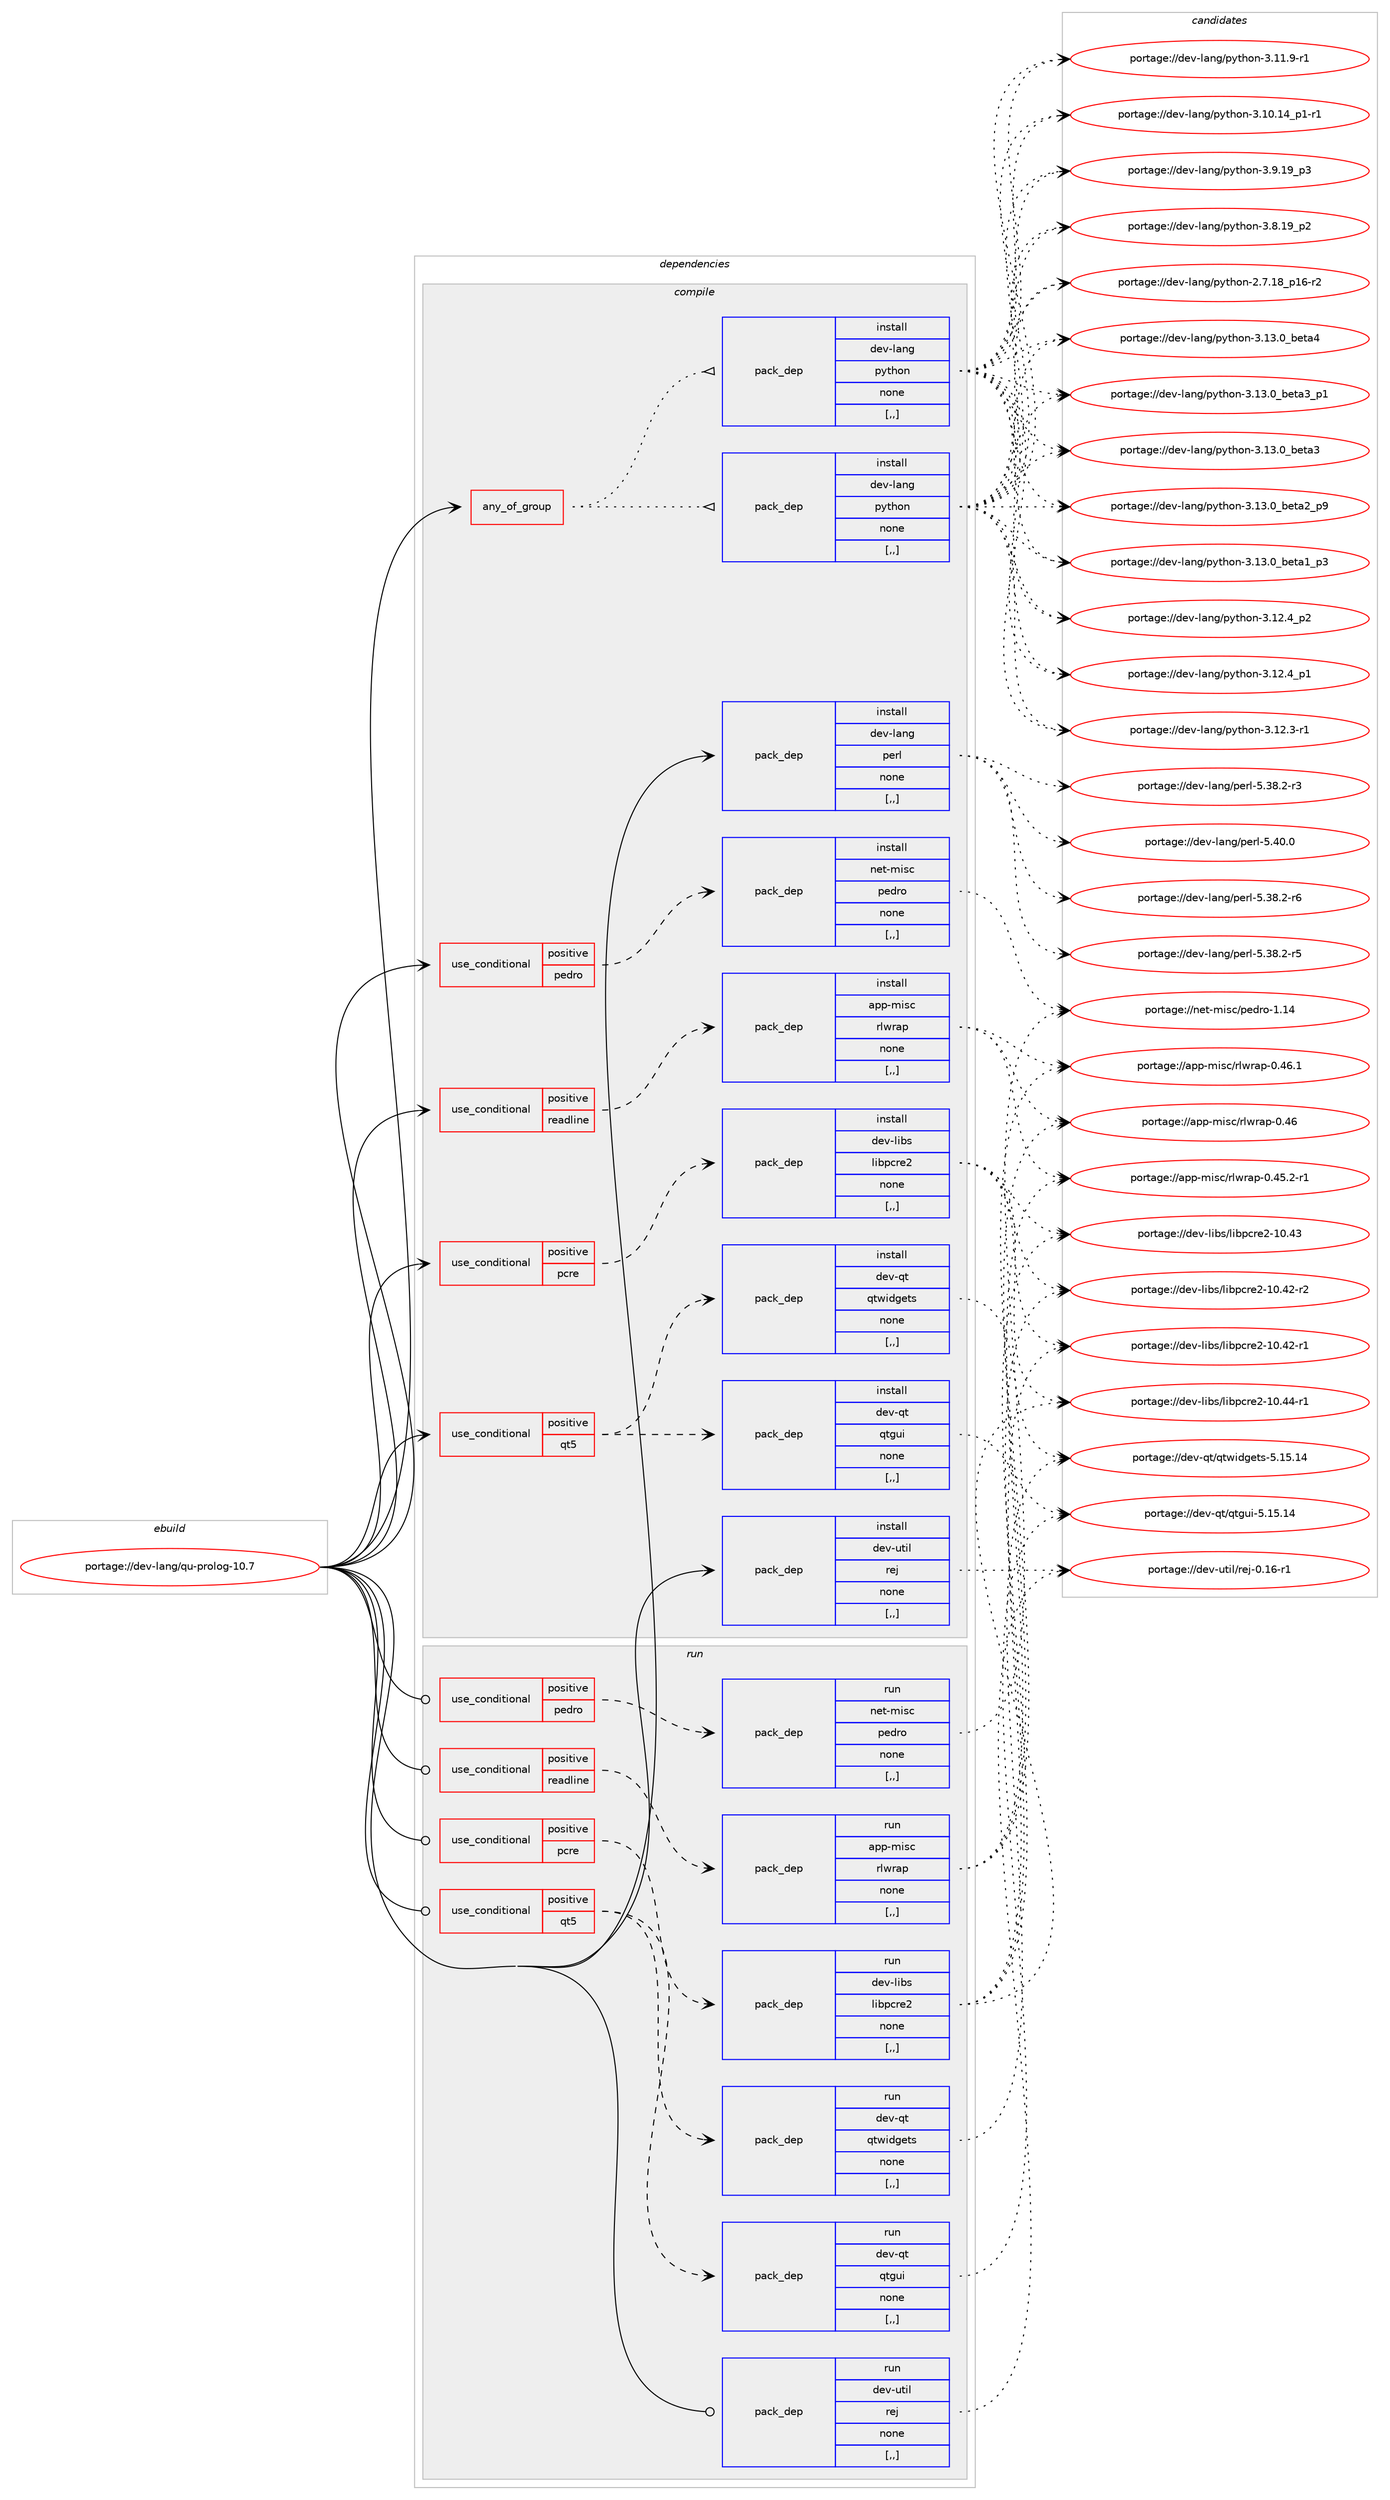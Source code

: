 digraph prolog {

# *************
# Graph options
# *************

newrank=true;
concentrate=true;
compound=true;
graph [rankdir=LR,fontname=Helvetica,fontsize=10,ranksep=1.5];#, ranksep=2.5, nodesep=0.2];
edge  [arrowhead=vee];
node  [fontname=Helvetica,fontsize=10];

# **********
# The ebuild
# **********

subgraph cluster_leftcol {
color=gray;
label=<<i>ebuild</i>>;
id [label="portage://dev-lang/qu-prolog-10.7", color=red, width=4, href="../dev-lang/qu-prolog-10.7.svg"];
}

# ****************
# The dependencies
# ****************

subgraph cluster_midcol {
color=gray;
label=<<i>dependencies</i>>;
subgraph cluster_compile {
fillcolor="#eeeeee";
style=filled;
label=<<i>compile</i>>;
subgraph any980 {
dependency102893 [label=<<TABLE BORDER="0" CELLBORDER="1" CELLSPACING="0" CELLPADDING="4"><TR><TD CELLPADDING="10">any_of_group</TD></TR></TABLE>>, shape=none, color=red];subgraph pack77532 {
dependency102894 [label=<<TABLE BORDER="0" CELLBORDER="1" CELLSPACING="0" CELLPADDING="4" WIDTH="220"><TR><TD ROWSPAN="6" CELLPADDING="30">pack_dep</TD></TR><TR><TD WIDTH="110">install</TD></TR><TR><TD>dev-lang</TD></TR><TR><TD>python</TD></TR><TR><TD>none</TD></TR><TR><TD>[,,]</TD></TR></TABLE>>, shape=none, color=blue];
}
dependency102893:e -> dependency102894:w [weight=20,style="dotted",arrowhead="oinv"];
subgraph pack77533 {
dependency102895 [label=<<TABLE BORDER="0" CELLBORDER="1" CELLSPACING="0" CELLPADDING="4" WIDTH="220"><TR><TD ROWSPAN="6" CELLPADDING="30">pack_dep</TD></TR><TR><TD WIDTH="110">install</TD></TR><TR><TD>dev-lang</TD></TR><TR><TD>python</TD></TR><TR><TD>none</TD></TR><TR><TD>[,,]</TD></TR></TABLE>>, shape=none, color=blue];
}
dependency102893:e -> dependency102895:w [weight=20,style="dotted",arrowhead="oinv"];
}
id:e -> dependency102893:w [weight=20,style="solid",arrowhead="vee"];
subgraph cond24259 {
dependency102896 [label=<<TABLE BORDER="0" CELLBORDER="1" CELLSPACING="0" CELLPADDING="4"><TR><TD ROWSPAN="3" CELLPADDING="10">use_conditional</TD></TR><TR><TD>positive</TD></TR><TR><TD>pcre</TD></TR></TABLE>>, shape=none, color=red];
subgraph pack77534 {
dependency102897 [label=<<TABLE BORDER="0" CELLBORDER="1" CELLSPACING="0" CELLPADDING="4" WIDTH="220"><TR><TD ROWSPAN="6" CELLPADDING="30">pack_dep</TD></TR><TR><TD WIDTH="110">install</TD></TR><TR><TD>dev-libs</TD></TR><TR><TD>libpcre2</TD></TR><TR><TD>none</TD></TR><TR><TD>[,,]</TD></TR></TABLE>>, shape=none, color=blue];
}
dependency102896:e -> dependency102897:w [weight=20,style="dashed",arrowhead="vee"];
}
id:e -> dependency102896:w [weight=20,style="solid",arrowhead="vee"];
subgraph cond24260 {
dependency102898 [label=<<TABLE BORDER="0" CELLBORDER="1" CELLSPACING="0" CELLPADDING="4"><TR><TD ROWSPAN="3" CELLPADDING="10">use_conditional</TD></TR><TR><TD>positive</TD></TR><TR><TD>pedro</TD></TR></TABLE>>, shape=none, color=red];
subgraph pack77535 {
dependency102899 [label=<<TABLE BORDER="0" CELLBORDER="1" CELLSPACING="0" CELLPADDING="4" WIDTH="220"><TR><TD ROWSPAN="6" CELLPADDING="30">pack_dep</TD></TR><TR><TD WIDTH="110">install</TD></TR><TR><TD>net-misc</TD></TR><TR><TD>pedro</TD></TR><TR><TD>none</TD></TR><TR><TD>[,,]</TD></TR></TABLE>>, shape=none, color=blue];
}
dependency102898:e -> dependency102899:w [weight=20,style="dashed",arrowhead="vee"];
}
id:e -> dependency102898:w [weight=20,style="solid",arrowhead="vee"];
subgraph cond24261 {
dependency102900 [label=<<TABLE BORDER="0" CELLBORDER="1" CELLSPACING="0" CELLPADDING="4"><TR><TD ROWSPAN="3" CELLPADDING="10">use_conditional</TD></TR><TR><TD>positive</TD></TR><TR><TD>qt5</TD></TR></TABLE>>, shape=none, color=red];
subgraph pack77536 {
dependency102901 [label=<<TABLE BORDER="0" CELLBORDER="1" CELLSPACING="0" CELLPADDING="4" WIDTH="220"><TR><TD ROWSPAN="6" CELLPADDING="30">pack_dep</TD></TR><TR><TD WIDTH="110">install</TD></TR><TR><TD>dev-qt</TD></TR><TR><TD>qtwidgets</TD></TR><TR><TD>none</TD></TR><TR><TD>[,,]</TD></TR></TABLE>>, shape=none, color=blue];
}
dependency102900:e -> dependency102901:w [weight=20,style="dashed",arrowhead="vee"];
subgraph pack77537 {
dependency102902 [label=<<TABLE BORDER="0" CELLBORDER="1" CELLSPACING="0" CELLPADDING="4" WIDTH="220"><TR><TD ROWSPAN="6" CELLPADDING="30">pack_dep</TD></TR><TR><TD WIDTH="110">install</TD></TR><TR><TD>dev-qt</TD></TR><TR><TD>qtgui</TD></TR><TR><TD>none</TD></TR><TR><TD>[,,]</TD></TR></TABLE>>, shape=none, color=blue];
}
dependency102900:e -> dependency102902:w [weight=20,style="dashed",arrowhead="vee"];
}
id:e -> dependency102900:w [weight=20,style="solid",arrowhead="vee"];
subgraph cond24262 {
dependency102903 [label=<<TABLE BORDER="0" CELLBORDER="1" CELLSPACING="0" CELLPADDING="4"><TR><TD ROWSPAN="3" CELLPADDING="10">use_conditional</TD></TR><TR><TD>positive</TD></TR><TR><TD>readline</TD></TR></TABLE>>, shape=none, color=red];
subgraph pack77538 {
dependency102904 [label=<<TABLE BORDER="0" CELLBORDER="1" CELLSPACING="0" CELLPADDING="4" WIDTH="220"><TR><TD ROWSPAN="6" CELLPADDING="30">pack_dep</TD></TR><TR><TD WIDTH="110">install</TD></TR><TR><TD>app-misc</TD></TR><TR><TD>rlwrap</TD></TR><TR><TD>none</TD></TR><TR><TD>[,,]</TD></TR></TABLE>>, shape=none, color=blue];
}
dependency102903:e -> dependency102904:w [weight=20,style="dashed",arrowhead="vee"];
}
id:e -> dependency102903:w [weight=20,style="solid",arrowhead="vee"];
subgraph pack77539 {
dependency102905 [label=<<TABLE BORDER="0" CELLBORDER="1" CELLSPACING="0" CELLPADDING="4" WIDTH="220"><TR><TD ROWSPAN="6" CELLPADDING="30">pack_dep</TD></TR><TR><TD WIDTH="110">install</TD></TR><TR><TD>dev-lang</TD></TR><TR><TD>perl</TD></TR><TR><TD>none</TD></TR><TR><TD>[,,]</TD></TR></TABLE>>, shape=none, color=blue];
}
id:e -> dependency102905:w [weight=20,style="solid",arrowhead="vee"];
subgraph pack77540 {
dependency102906 [label=<<TABLE BORDER="0" CELLBORDER="1" CELLSPACING="0" CELLPADDING="4" WIDTH="220"><TR><TD ROWSPAN="6" CELLPADDING="30">pack_dep</TD></TR><TR><TD WIDTH="110">install</TD></TR><TR><TD>dev-util</TD></TR><TR><TD>rej</TD></TR><TR><TD>none</TD></TR><TR><TD>[,,]</TD></TR></TABLE>>, shape=none, color=blue];
}
id:e -> dependency102906:w [weight=20,style="solid",arrowhead="vee"];
}
subgraph cluster_compileandrun {
fillcolor="#eeeeee";
style=filled;
label=<<i>compile and run</i>>;
}
subgraph cluster_run {
fillcolor="#eeeeee";
style=filled;
label=<<i>run</i>>;
subgraph cond24263 {
dependency102907 [label=<<TABLE BORDER="0" CELLBORDER="1" CELLSPACING="0" CELLPADDING="4"><TR><TD ROWSPAN="3" CELLPADDING="10">use_conditional</TD></TR><TR><TD>positive</TD></TR><TR><TD>pcre</TD></TR></TABLE>>, shape=none, color=red];
subgraph pack77541 {
dependency102908 [label=<<TABLE BORDER="0" CELLBORDER="1" CELLSPACING="0" CELLPADDING="4" WIDTH="220"><TR><TD ROWSPAN="6" CELLPADDING="30">pack_dep</TD></TR><TR><TD WIDTH="110">run</TD></TR><TR><TD>dev-libs</TD></TR><TR><TD>libpcre2</TD></TR><TR><TD>none</TD></TR><TR><TD>[,,]</TD></TR></TABLE>>, shape=none, color=blue];
}
dependency102907:e -> dependency102908:w [weight=20,style="dashed",arrowhead="vee"];
}
id:e -> dependency102907:w [weight=20,style="solid",arrowhead="odot"];
subgraph cond24264 {
dependency102909 [label=<<TABLE BORDER="0" CELLBORDER="1" CELLSPACING="0" CELLPADDING="4"><TR><TD ROWSPAN="3" CELLPADDING="10">use_conditional</TD></TR><TR><TD>positive</TD></TR><TR><TD>pedro</TD></TR></TABLE>>, shape=none, color=red];
subgraph pack77542 {
dependency102910 [label=<<TABLE BORDER="0" CELLBORDER="1" CELLSPACING="0" CELLPADDING="4" WIDTH="220"><TR><TD ROWSPAN="6" CELLPADDING="30">pack_dep</TD></TR><TR><TD WIDTH="110">run</TD></TR><TR><TD>net-misc</TD></TR><TR><TD>pedro</TD></TR><TR><TD>none</TD></TR><TR><TD>[,,]</TD></TR></TABLE>>, shape=none, color=blue];
}
dependency102909:e -> dependency102910:w [weight=20,style="dashed",arrowhead="vee"];
}
id:e -> dependency102909:w [weight=20,style="solid",arrowhead="odot"];
subgraph cond24265 {
dependency102911 [label=<<TABLE BORDER="0" CELLBORDER="1" CELLSPACING="0" CELLPADDING="4"><TR><TD ROWSPAN="3" CELLPADDING="10">use_conditional</TD></TR><TR><TD>positive</TD></TR><TR><TD>qt5</TD></TR></TABLE>>, shape=none, color=red];
subgraph pack77543 {
dependency102912 [label=<<TABLE BORDER="0" CELLBORDER="1" CELLSPACING="0" CELLPADDING="4" WIDTH="220"><TR><TD ROWSPAN="6" CELLPADDING="30">pack_dep</TD></TR><TR><TD WIDTH="110">run</TD></TR><TR><TD>dev-qt</TD></TR><TR><TD>qtwidgets</TD></TR><TR><TD>none</TD></TR><TR><TD>[,,]</TD></TR></TABLE>>, shape=none, color=blue];
}
dependency102911:e -> dependency102912:w [weight=20,style="dashed",arrowhead="vee"];
subgraph pack77544 {
dependency102913 [label=<<TABLE BORDER="0" CELLBORDER="1" CELLSPACING="0" CELLPADDING="4" WIDTH="220"><TR><TD ROWSPAN="6" CELLPADDING="30">pack_dep</TD></TR><TR><TD WIDTH="110">run</TD></TR><TR><TD>dev-qt</TD></TR><TR><TD>qtgui</TD></TR><TR><TD>none</TD></TR><TR><TD>[,,]</TD></TR></TABLE>>, shape=none, color=blue];
}
dependency102911:e -> dependency102913:w [weight=20,style="dashed",arrowhead="vee"];
}
id:e -> dependency102911:w [weight=20,style="solid",arrowhead="odot"];
subgraph cond24266 {
dependency102914 [label=<<TABLE BORDER="0" CELLBORDER="1" CELLSPACING="0" CELLPADDING="4"><TR><TD ROWSPAN="3" CELLPADDING="10">use_conditional</TD></TR><TR><TD>positive</TD></TR><TR><TD>readline</TD></TR></TABLE>>, shape=none, color=red];
subgraph pack77545 {
dependency102915 [label=<<TABLE BORDER="0" CELLBORDER="1" CELLSPACING="0" CELLPADDING="4" WIDTH="220"><TR><TD ROWSPAN="6" CELLPADDING="30">pack_dep</TD></TR><TR><TD WIDTH="110">run</TD></TR><TR><TD>app-misc</TD></TR><TR><TD>rlwrap</TD></TR><TR><TD>none</TD></TR><TR><TD>[,,]</TD></TR></TABLE>>, shape=none, color=blue];
}
dependency102914:e -> dependency102915:w [weight=20,style="dashed",arrowhead="vee"];
}
id:e -> dependency102914:w [weight=20,style="solid",arrowhead="odot"];
subgraph pack77546 {
dependency102916 [label=<<TABLE BORDER="0" CELLBORDER="1" CELLSPACING="0" CELLPADDING="4" WIDTH="220"><TR><TD ROWSPAN="6" CELLPADDING="30">pack_dep</TD></TR><TR><TD WIDTH="110">run</TD></TR><TR><TD>dev-util</TD></TR><TR><TD>rej</TD></TR><TR><TD>none</TD></TR><TR><TD>[,,]</TD></TR></TABLE>>, shape=none, color=blue];
}
id:e -> dependency102916:w [weight=20,style="solid",arrowhead="odot"];
}
}

# **************
# The candidates
# **************

subgraph cluster_choices {
rank=same;
color=gray;
label=<<i>candidates</i>>;

subgraph choice77532 {
color=black;
nodesep=1;
choice1001011184510897110103471121211161041111104551464951464895981011169752 [label="portage://dev-lang/python-3.13.0_beta4", color=red, width=4,href="../dev-lang/python-3.13.0_beta4.svg"];
choice10010111845108971101034711212111610411111045514649514648959810111697519511249 [label="portage://dev-lang/python-3.13.0_beta3_p1", color=red, width=4,href="../dev-lang/python-3.13.0_beta3_p1.svg"];
choice1001011184510897110103471121211161041111104551464951464895981011169751 [label="portage://dev-lang/python-3.13.0_beta3", color=red, width=4,href="../dev-lang/python-3.13.0_beta3.svg"];
choice10010111845108971101034711212111610411111045514649514648959810111697509511257 [label="portage://dev-lang/python-3.13.0_beta2_p9", color=red, width=4,href="../dev-lang/python-3.13.0_beta2_p9.svg"];
choice10010111845108971101034711212111610411111045514649514648959810111697499511251 [label="portage://dev-lang/python-3.13.0_beta1_p3", color=red, width=4,href="../dev-lang/python-3.13.0_beta1_p3.svg"];
choice100101118451089711010347112121116104111110455146495046529511250 [label="portage://dev-lang/python-3.12.4_p2", color=red, width=4,href="../dev-lang/python-3.12.4_p2.svg"];
choice100101118451089711010347112121116104111110455146495046529511249 [label="portage://dev-lang/python-3.12.4_p1", color=red, width=4,href="../dev-lang/python-3.12.4_p1.svg"];
choice100101118451089711010347112121116104111110455146495046514511449 [label="portage://dev-lang/python-3.12.3-r1", color=red, width=4,href="../dev-lang/python-3.12.3-r1.svg"];
choice100101118451089711010347112121116104111110455146494946574511449 [label="portage://dev-lang/python-3.11.9-r1", color=red, width=4,href="../dev-lang/python-3.11.9-r1.svg"];
choice100101118451089711010347112121116104111110455146494846495295112494511449 [label="portage://dev-lang/python-3.10.14_p1-r1", color=red, width=4,href="../dev-lang/python-3.10.14_p1-r1.svg"];
choice100101118451089711010347112121116104111110455146574649579511251 [label="portage://dev-lang/python-3.9.19_p3", color=red, width=4,href="../dev-lang/python-3.9.19_p3.svg"];
choice100101118451089711010347112121116104111110455146564649579511250 [label="portage://dev-lang/python-3.8.19_p2", color=red, width=4,href="../dev-lang/python-3.8.19_p2.svg"];
choice100101118451089711010347112121116104111110455046554649569511249544511450 [label="portage://dev-lang/python-2.7.18_p16-r2", color=red, width=4,href="../dev-lang/python-2.7.18_p16-r2.svg"];
dependency102894:e -> choice1001011184510897110103471121211161041111104551464951464895981011169752:w [style=dotted,weight="100"];
dependency102894:e -> choice10010111845108971101034711212111610411111045514649514648959810111697519511249:w [style=dotted,weight="100"];
dependency102894:e -> choice1001011184510897110103471121211161041111104551464951464895981011169751:w [style=dotted,weight="100"];
dependency102894:e -> choice10010111845108971101034711212111610411111045514649514648959810111697509511257:w [style=dotted,weight="100"];
dependency102894:e -> choice10010111845108971101034711212111610411111045514649514648959810111697499511251:w [style=dotted,weight="100"];
dependency102894:e -> choice100101118451089711010347112121116104111110455146495046529511250:w [style=dotted,weight="100"];
dependency102894:e -> choice100101118451089711010347112121116104111110455146495046529511249:w [style=dotted,weight="100"];
dependency102894:e -> choice100101118451089711010347112121116104111110455146495046514511449:w [style=dotted,weight="100"];
dependency102894:e -> choice100101118451089711010347112121116104111110455146494946574511449:w [style=dotted,weight="100"];
dependency102894:e -> choice100101118451089711010347112121116104111110455146494846495295112494511449:w [style=dotted,weight="100"];
dependency102894:e -> choice100101118451089711010347112121116104111110455146574649579511251:w [style=dotted,weight="100"];
dependency102894:e -> choice100101118451089711010347112121116104111110455146564649579511250:w [style=dotted,weight="100"];
dependency102894:e -> choice100101118451089711010347112121116104111110455046554649569511249544511450:w [style=dotted,weight="100"];
}
subgraph choice77533 {
color=black;
nodesep=1;
choice1001011184510897110103471121211161041111104551464951464895981011169752 [label="portage://dev-lang/python-3.13.0_beta4", color=red, width=4,href="../dev-lang/python-3.13.0_beta4.svg"];
choice10010111845108971101034711212111610411111045514649514648959810111697519511249 [label="portage://dev-lang/python-3.13.0_beta3_p1", color=red, width=4,href="../dev-lang/python-3.13.0_beta3_p1.svg"];
choice1001011184510897110103471121211161041111104551464951464895981011169751 [label="portage://dev-lang/python-3.13.0_beta3", color=red, width=4,href="../dev-lang/python-3.13.0_beta3.svg"];
choice10010111845108971101034711212111610411111045514649514648959810111697509511257 [label="portage://dev-lang/python-3.13.0_beta2_p9", color=red, width=4,href="../dev-lang/python-3.13.0_beta2_p9.svg"];
choice10010111845108971101034711212111610411111045514649514648959810111697499511251 [label="portage://dev-lang/python-3.13.0_beta1_p3", color=red, width=4,href="../dev-lang/python-3.13.0_beta1_p3.svg"];
choice100101118451089711010347112121116104111110455146495046529511250 [label="portage://dev-lang/python-3.12.4_p2", color=red, width=4,href="../dev-lang/python-3.12.4_p2.svg"];
choice100101118451089711010347112121116104111110455146495046529511249 [label="portage://dev-lang/python-3.12.4_p1", color=red, width=4,href="../dev-lang/python-3.12.4_p1.svg"];
choice100101118451089711010347112121116104111110455146495046514511449 [label="portage://dev-lang/python-3.12.3-r1", color=red, width=4,href="../dev-lang/python-3.12.3-r1.svg"];
choice100101118451089711010347112121116104111110455146494946574511449 [label="portage://dev-lang/python-3.11.9-r1", color=red, width=4,href="../dev-lang/python-3.11.9-r1.svg"];
choice100101118451089711010347112121116104111110455146494846495295112494511449 [label="portage://dev-lang/python-3.10.14_p1-r1", color=red, width=4,href="../dev-lang/python-3.10.14_p1-r1.svg"];
choice100101118451089711010347112121116104111110455146574649579511251 [label="portage://dev-lang/python-3.9.19_p3", color=red, width=4,href="../dev-lang/python-3.9.19_p3.svg"];
choice100101118451089711010347112121116104111110455146564649579511250 [label="portage://dev-lang/python-3.8.19_p2", color=red, width=4,href="../dev-lang/python-3.8.19_p2.svg"];
choice100101118451089711010347112121116104111110455046554649569511249544511450 [label="portage://dev-lang/python-2.7.18_p16-r2", color=red, width=4,href="../dev-lang/python-2.7.18_p16-r2.svg"];
dependency102895:e -> choice1001011184510897110103471121211161041111104551464951464895981011169752:w [style=dotted,weight="100"];
dependency102895:e -> choice10010111845108971101034711212111610411111045514649514648959810111697519511249:w [style=dotted,weight="100"];
dependency102895:e -> choice1001011184510897110103471121211161041111104551464951464895981011169751:w [style=dotted,weight="100"];
dependency102895:e -> choice10010111845108971101034711212111610411111045514649514648959810111697509511257:w [style=dotted,weight="100"];
dependency102895:e -> choice10010111845108971101034711212111610411111045514649514648959810111697499511251:w [style=dotted,weight="100"];
dependency102895:e -> choice100101118451089711010347112121116104111110455146495046529511250:w [style=dotted,weight="100"];
dependency102895:e -> choice100101118451089711010347112121116104111110455146495046529511249:w [style=dotted,weight="100"];
dependency102895:e -> choice100101118451089711010347112121116104111110455146495046514511449:w [style=dotted,weight="100"];
dependency102895:e -> choice100101118451089711010347112121116104111110455146494946574511449:w [style=dotted,weight="100"];
dependency102895:e -> choice100101118451089711010347112121116104111110455146494846495295112494511449:w [style=dotted,weight="100"];
dependency102895:e -> choice100101118451089711010347112121116104111110455146574649579511251:w [style=dotted,weight="100"];
dependency102895:e -> choice100101118451089711010347112121116104111110455146564649579511250:w [style=dotted,weight="100"];
dependency102895:e -> choice100101118451089711010347112121116104111110455046554649569511249544511450:w [style=dotted,weight="100"];
}
subgraph choice77534 {
color=black;
nodesep=1;
choice1001011184510810598115471081059811299114101504549484652524511449 [label="portage://dev-libs/libpcre2-10.44-r1", color=red, width=4,href="../dev-libs/libpcre2-10.44-r1.svg"];
choice100101118451081059811547108105981129911410150454948465251 [label="portage://dev-libs/libpcre2-10.43", color=red, width=4,href="../dev-libs/libpcre2-10.43.svg"];
choice1001011184510810598115471081059811299114101504549484652504511450 [label="portage://dev-libs/libpcre2-10.42-r2", color=red, width=4,href="../dev-libs/libpcre2-10.42-r2.svg"];
choice1001011184510810598115471081059811299114101504549484652504511449 [label="portage://dev-libs/libpcre2-10.42-r1", color=red, width=4,href="../dev-libs/libpcre2-10.42-r1.svg"];
dependency102897:e -> choice1001011184510810598115471081059811299114101504549484652524511449:w [style=dotted,weight="100"];
dependency102897:e -> choice100101118451081059811547108105981129911410150454948465251:w [style=dotted,weight="100"];
dependency102897:e -> choice1001011184510810598115471081059811299114101504549484652504511450:w [style=dotted,weight="100"];
dependency102897:e -> choice1001011184510810598115471081059811299114101504549484652504511449:w [style=dotted,weight="100"];
}
subgraph choice77535 {
color=black;
nodesep=1;
choice1101011164510910511599471121011001141114549464952 [label="portage://net-misc/pedro-1.14", color=red, width=4,href="../net-misc/pedro-1.14.svg"];
dependency102899:e -> choice1101011164510910511599471121011001141114549464952:w [style=dotted,weight="100"];
}
subgraph choice77536 {
color=black;
nodesep=1;
choice10010111845113116471131161191051001031011161154553464953464952 [label="portage://dev-qt/qtwidgets-5.15.14", color=red, width=4,href="../dev-qt/qtwidgets-5.15.14.svg"];
dependency102901:e -> choice10010111845113116471131161191051001031011161154553464953464952:w [style=dotted,weight="100"];
}
subgraph choice77537 {
color=black;
nodesep=1;
choice10010111845113116471131161031171054553464953464952 [label="portage://dev-qt/qtgui-5.15.14", color=red, width=4,href="../dev-qt/qtgui-5.15.14.svg"];
dependency102902:e -> choice10010111845113116471131161031171054553464953464952:w [style=dotted,weight="100"];
}
subgraph choice77538 {
color=black;
nodesep=1;
choice971121124510910511599471141081191149711245484652544649 [label="portage://app-misc/rlwrap-0.46.1", color=red, width=4,href="../app-misc/rlwrap-0.46.1.svg"];
choice97112112451091051159947114108119114971124548465254 [label="portage://app-misc/rlwrap-0.46", color=red, width=4,href="../app-misc/rlwrap-0.46.svg"];
choice9711211245109105115994711410811911497112454846525346504511449 [label="portage://app-misc/rlwrap-0.45.2-r1", color=red, width=4,href="../app-misc/rlwrap-0.45.2-r1.svg"];
dependency102904:e -> choice971121124510910511599471141081191149711245484652544649:w [style=dotted,weight="100"];
dependency102904:e -> choice97112112451091051159947114108119114971124548465254:w [style=dotted,weight="100"];
dependency102904:e -> choice9711211245109105115994711410811911497112454846525346504511449:w [style=dotted,weight="100"];
}
subgraph choice77539 {
color=black;
nodesep=1;
choice10010111845108971101034711210111410845534652484648 [label="portage://dev-lang/perl-5.40.0", color=red, width=4,href="../dev-lang/perl-5.40.0.svg"];
choice100101118451089711010347112101114108455346515646504511454 [label="portage://dev-lang/perl-5.38.2-r6", color=red, width=4,href="../dev-lang/perl-5.38.2-r6.svg"];
choice100101118451089711010347112101114108455346515646504511453 [label="portage://dev-lang/perl-5.38.2-r5", color=red, width=4,href="../dev-lang/perl-5.38.2-r5.svg"];
choice100101118451089711010347112101114108455346515646504511451 [label="portage://dev-lang/perl-5.38.2-r3", color=red, width=4,href="../dev-lang/perl-5.38.2-r3.svg"];
dependency102905:e -> choice10010111845108971101034711210111410845534652484648:w [style=dotted,weight="100"];
dependency102905:e -> choice100101118451089711010347112101114108455346515646504511454:w [style=dotted,weight="100"];
dependency102905:e -> choice100101118451089711010347112101114108455346515646504511453:w [style=dotted,weight="100"];
dependency102905:e -> choice100101118451089711010347112101114108455346515646504511451:w [style=dotted,weight="100"];
}
subgraph choice77540 {
color=black;
nodesep=1;
choice100101118451171161051084711410110645484649544511449 [label="portage://dev-util/rej-0.16-r1", color=red, width=4,href="../dev-util/rej-0.16-r1.svg"];
dependency102906:e -> choice100101118451171161051084711410110645484649544511449:w [style=dotted,weight="100"];
}
subgraph choice77541 {
color=black;
nodesep=1;
choice1001011184510810598115471081059811299114101504549484652524511449 [label="portage://dev-libs/libpcre2-10.44-r1", color=red, width=4,href="../dev-libs/libpcre2-10.44-r1.svg"];
choice100101118451081059811547108105981129911410150454948465251 [label="portage://dev-libs/libpcre2-10.43", color=red, width=4,href="../dev-libs/libpcre2-10.43.svg"];
choice1001011184510810598115471081059811299114101504549484652504511450 [label="portage://dev-libs/libpcre2-10.42-r2", color=red, width=4,href="../dev-libs/libpcre2-10.42-r2.svg"];
choice1001011184510810598115471081059811299114101504549484652504511449 [label="portage://dev-libs/libpcre2-10.42-r1", color=red, width=4,href="../dev-libs/libpcre2-10.42-r1.svg"];
dependency102908:e -> choice1001011184510810598115471081059811299114101504549484652524511449:w [style=dotted,weight="100"];
dependency102908:e -> choice100101118451081059811547108105981129911410150454948465251:w [style=dotted,weight="100"];
dependency102908:e -> choice1001011184510810598115471081059811299114101504549484652504511450:w [style=dotted,weight="100"];
dependency102908:e -> choice1001011184510810598115471081059811299114101504549484652504511449:w [style=dotted,weight="100"];
}
subgraph choice77542 {
color=black;
nodesep=1;
choice1101011164510910511599471121011001141114549464952 [label="portage://net-misc/pedro-1.14", color=red, width=4,href="../net-misc/pedro-1.14.svg"];
dependency102910:e -> choice1101011164510910511599471121011001141114549464952:w [style=dotted,weight="100"];
}
subgraph choice77543 {
color=black;
nodesep=1;
choice10010111845113116471131161191051001031011161154553464953464952 [label="portage://dev-qt/qtwidgets-5.15.14", color=red, width=4,href="../dev-qt/qtwidgets-5.15.14.svg"];
dependency102912:e -> choice10010111845113116471131161191051001031011161154553464953464952:w [style=dotted,weight="100"];
}
subgraph choice77544 {
color=black;
nodesep=1;
choice10010111845113116471131161031171054553464953464952 [label="portage://dev-qt/qtgui-5.15.14", color=red, width=4,href="../dev-qt/qtgui-5.15.14.svg"];
dependency102913:e -> choice10010111845113116471131161031171054553464953464952:w [style=dotted,weight="100"];
}
subgraph choice77545 {
color=black;
nodesep=1;
choice971121124510910511599471141081191149711245484652544649 [label="portage://app-misc/rlwrap-0.46.1", color=red, width=4,href="../app-misc/rlwrap-0.46.1.svg"];
choice97112112451091051159947114108119114971124548465254 [label="portage://app-misc/rlwrap-0.46", color=red, width=4,href="../app-misc/rlwrap-0.46.svg"];
choice9711211245109105115994711410811911497112454846525346504511449 [label="portage://app-misc/rlwrap-0.45.2-r1", color=red, width=4,href="../app-misc/rlwrap-0.45.2-r1.svg"];
dependency102915:e -> choice971121124510910511599471141081191149711245484652544649:w [style=dotted,weight="100"];
dependency102915:e -> choice97112112451091051159947114108119114971124548465254:w [style=dotted,weight="100"];
dependency102915:e -> choice9711211245109105115994711410811911497112454846525346504511449:w [style=dotted,weight="100"];
}
subgraph choice77546 {
color=black;
nodesep=1;
choice100101118451171161051084711410110645484649544511449 [label="portage://dev-util/rej-0.16-r1", color=red, width=4,href="../dev-util/rej-0.16-r1.svg"];
dependency102916:e -> choice100101118451171161051084711410110645484649544511449:w [style=dotted,weight="100"];
}
}

}
